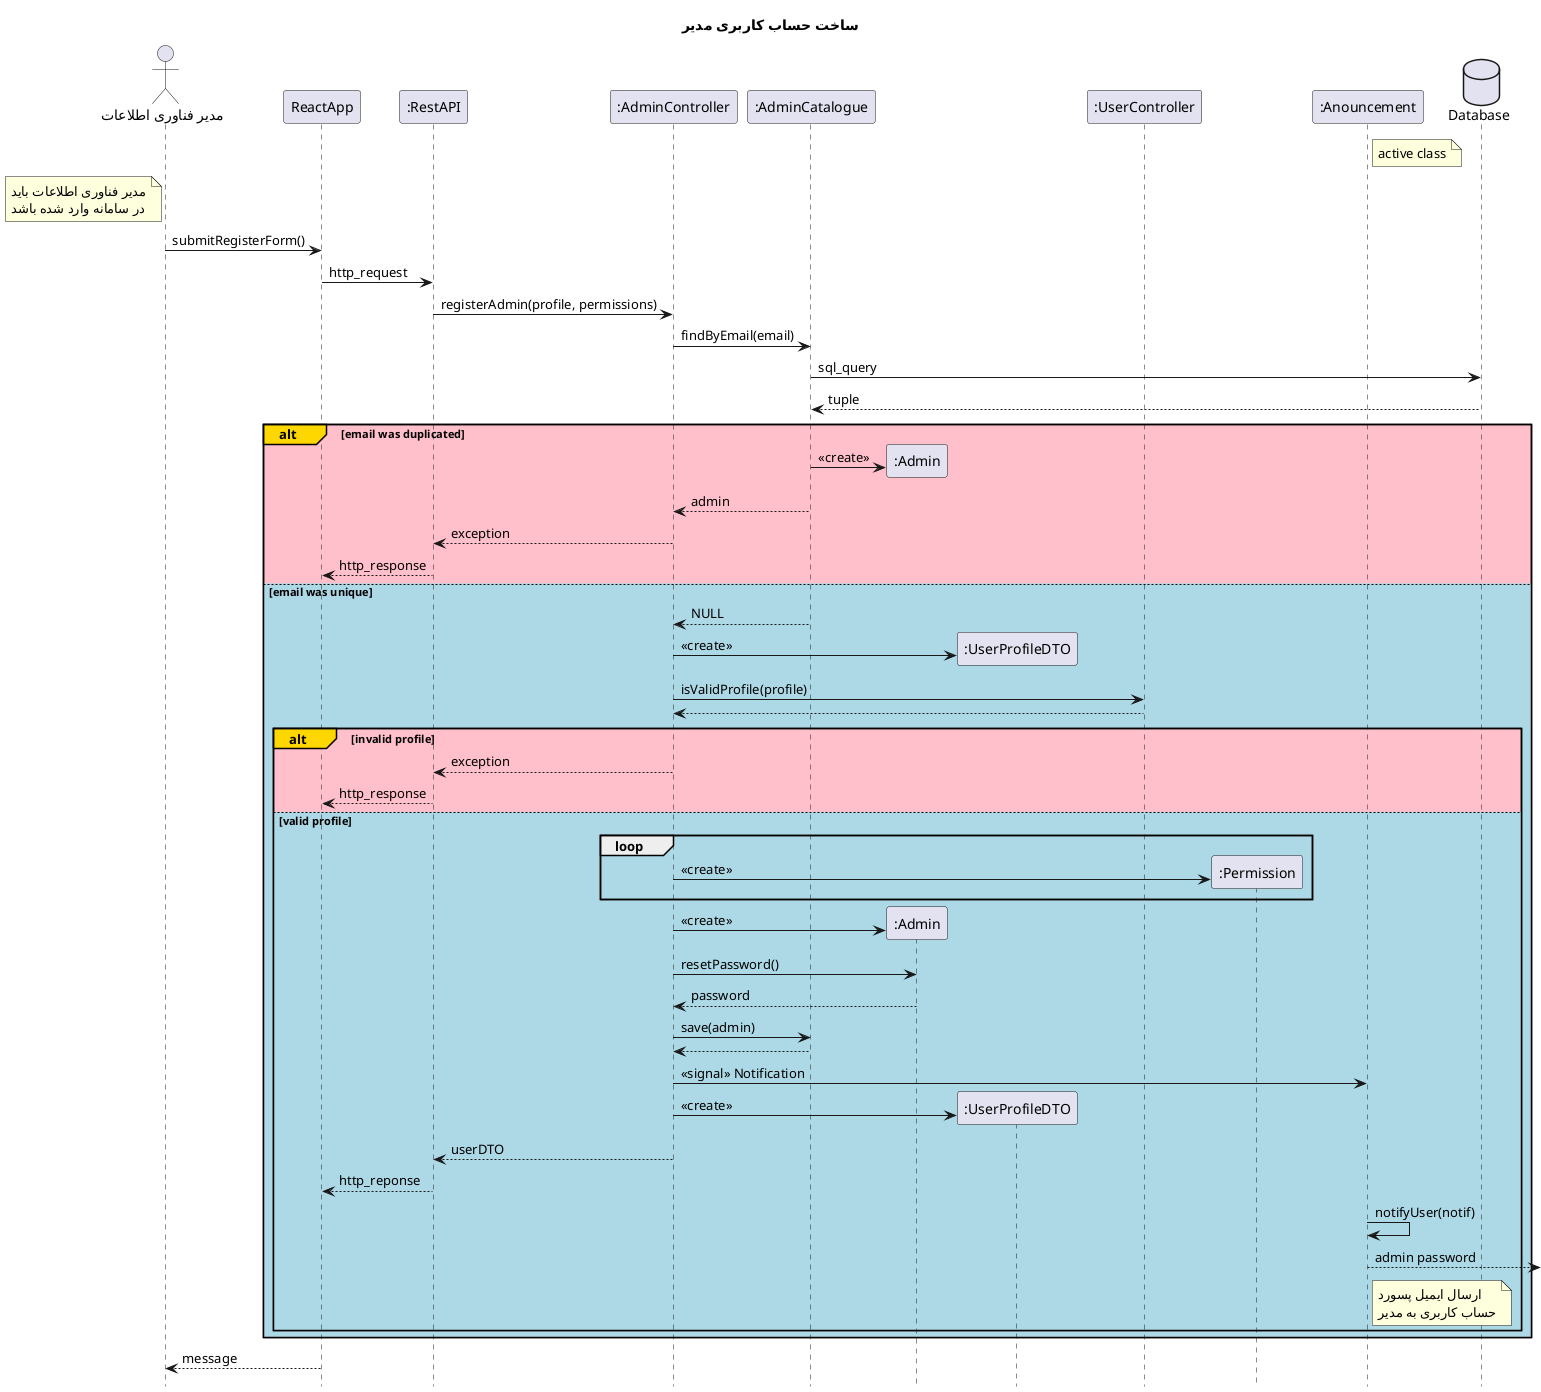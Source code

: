 @startuml registerAdmin
hide footbox
title "ساخت حساب کاربری مدیر"
actor       "مدیر فناوری اطلاعات" as root
participant ReactApp
participant ":RestAPI" as RestAPI
participant ":AdminController" as AdminController
participant ":AdminCatalogue" as AdminCatalogue
participant ":Admin" as Admin
participant ":UserProfileDTO" as UserProfileDTO
participant ":UserController" as UserController
participant ":Permission" as Permission
participant ":Anouncement" as Anouncement
database Database
note right of Anouncement
    active class
end note
note left of root
    مدیر فناوری اطلاعات باید
    در سامانه وارد شده باشد
end note

root -> ReactApp: submitRegisterForm()
ReactApp -> RestAPI: http_request
RestAPI -> AdminController : registerAdmin(profile, permissions)
AdminController -> AdminCatalogue: findByEmail(email)
AdminCatalogue -> Database: sql_query
return tuple
alt#Gold #Pink email was duplicated

    AdminCatalogue -> Admin **: <<create>>
    AdminCatalogue --> AdminController: admin
    AdminController --> RestAPI: exception
    RestAPI --> ReactApp: http_response

else #LightBlue email was unique

    AdminCatalogue ---> AdminController: NULL
    AdminController -> UserProfileDTO **: <<create>>
    AdminController -> UserController : isValidProfile(profile)
    return

    alt#Gold #Pink invalid profile

        AdminController --> RestAPI: exception
        RestAPI --> ReactApp: http_response

    else #LightBlue valid profile

        loop 
            AdminController -> Permission **: <<create>>
        end
        AdminController -> Admin **: <<create>>
        AdminController -> Admin: resetPassword()
        Admin --> AdminController: password 
        AdminController -> AdminCatalogue: save(admin)
        return
        AdminController -> Anouncement: <<signal>> Notification
        AdminController -> UserProfileDTO **: <<create>>
        AdminController --> RestAPI: userDTO
        RestAPI --> ReactApp: http_reponse
        Anouncement -> Anouncement: notifyUser(notif)
        Anouncement -->: admin password
        note right of Anouncement
            ارسال ایمیل پسورد
            حساب کاربری به مدیر
        end note
    end

end

ReactApp --> root: message
@enduml